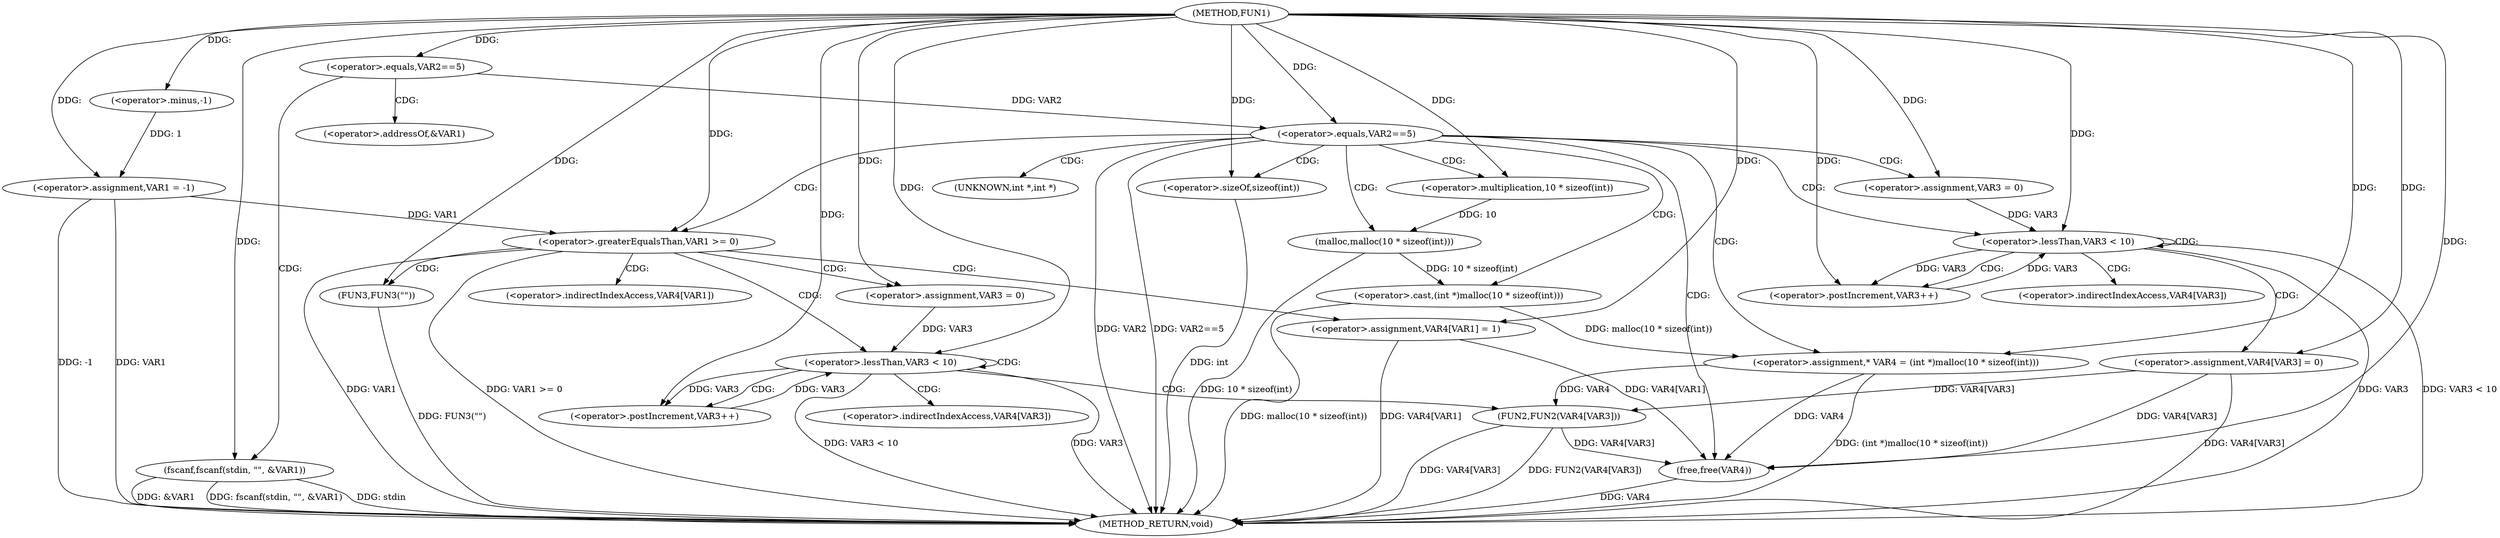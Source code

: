 digraph FUN1 {  
"1000100" [label = "(METHOD,FUN1)" ]
"1000179" [label = "(METHOD_RETURN,void)" ]
"1000103" [label = "(<operator>.assignment,VAR1 = -1)" ]
"1000105" [label = "(<operator>.minus,-1)" ]
"1000108" [label = "(<operator>.equals,VAR2==5)" ]
"1000112" [label = "(fscanf,fscanf(stdin, \"\", &VAR1))" ]
"1000118" [label = "(<operator>.equals,VAR2==5)" ]
"1000125" [label = "(<operator>.assignment,* VAR4 = (int *)malloc(10 * sizeof(int)))" ]
"1000127" [label = "(<operator>.cast,(int *)malloc(10 * sizeof(int)))" ]
"1000129" [label = "(malloc,malloc(10 * sizeof(int)))" ]
"1000130" [label = "(<operator>.multiplication,10 * sizeof(int))" ]
"1000132" [label = "(<operator>.sizeOf,sizeof(int))" ]
"1000135" [label = "(<operator>.assignment,VAR3 = 0)" ]
"1000138" [label = "(<operator>.lessThan,VAR3 < 10)" ]
"1000141" [label = "(<operator>.postIncrement,VAR3++)" ]
"1000144" [label = "(<operator>.assignment,VAR4[VAR3] = 0)" ]
"1000150" [label = "(<operator>.greaterEqualsThan,VAR1 >= 0)" ]
"1000154" [label = "(<operator>.assignment,VAR4[VAR1] = 1)" ]
"1000160" [label = "(<operator>.assignment,VAR3 = 0)" ]
"1000163" [label = "(<operator>.lessThan,VAR3 < 10)" ]
"1000166" [label = "(<operator>.postIncrement,VAR3++)" ]
"1000169" [label = "(FUN2,FUN2(VAR4[VAR3]))" ]
"1000175" [label = "(FUN3,FUN3(\"\"))" ]
"1000177" [label = "(free,free(VAR4))" ]
"1000115" [label = "(<operator>.addressOf,&VAR1)" ]
"1000128" [label = "(UNKNOWN,int *,int *)" ]
"1000145" [label = "(<operator>.indirectIndexAccess,VAR4[VAR3])" ]
"1000155" [label = "(<operator>.indirectIndexAccess,VAR4[VAR1])" ]
"1000170" [label = "(<operator>.indirectIndexAccess,VAR4[VAR3])" ]
  "1000177" -> "1000179"  [ label = "DDG: VAR4"] 
  "1000150" -> "1000179"  [ label = "DDG: VAR1"] 
  "1000169" -> "1000179"  [ label = "DDG: FUN2(VAR4[VAR3])"] 
  "1000103" -> "1000179"  [ label = "DDG: VAR1"] 
  "1000103" -> "1000179"  [ label = "DDG: -1"] 
  "1000112" -> "1000179"  [ label = "DDG: &VAR1"] 
  "1000125" -> "1000179"  [ label = "DDG: (int *)malloc(10 * sizeof(int))"] 
  "1000118" -> "1000179"  [ label = "DDG: VAR2==5"] 
  "1000144" -> "1000179"  [ label = "DDG: VAR4[VAR3]"] 
  "1000138" -> "1000179"  [ label = "DDG: VAR3 < 10"] 
  "1000118" -> "1000179"  [ label = "DDG: VAR2"] 
  "1000163" -> "1000179"  [ label = "DDG: VAR3 < 10"] 
  "1000175" -> "1000179"  [ label = "DDG: FUN3(\"\")"] 
  "1000129" -> "1000179"  [ label = "DDG: 10 * sizeof(int)"] 
  "1000163" -> "1000179"  [ label = "DDG: VAR3"] 
  "1000138" -> "1000179"  [ label = "DDG: VAR3"] 
  "1000127" -> "1000179"  [ label = "DDG: malloc(10 * sizeof(int))"] 
  "1000154" -> "1000179"  [ label = "DDG: VAR4[VAR1]"] 
  "1000132" -> "1000179"  [ label = "DDG: int"] 
  "1000112" -> "1000179"  [ label = "DDG: fscanf(stdin, \"\", &VAR1)"] 
  "1000112" -> "1000179"  [ label = "DDG: stdin"] 
  "1000169" -> "1000179"  [ label = "DDG: VAR4[VAR3]"] 
  "1000150" -> "1000179"  [ label = "DDG: VAR1 >= 0"] 
  "1000105" -> "1000103"  [ label = "DDG: 1"] 
  "1000100" -> "1000103"  [ label = "DDG: "] 
  "1000100" -> "1000105"  [ label = "DDG: "] 
  "1000100" -> "1000108"  [ label = "DDG: "] 
  "1000100" -> "1000112"  [ label = "DDG: "] 
  "1000108" -> "1000118"  [ label = "DDG: VAR2"] 
  "1000100" -> "1000118"  [ label = "DDG: "] 
  "1000127" -> "1000125"  [ label = "DDG: malloc(10 * sizeof(int))"] 
  "1000100" -> "1000125"  [ label = "DDG: "] 
  "1000129" -> "1000127"  [ label = "DDG: 10 * sizeof(int)"] 
  "1000130" -> "1000129"  [ label = "DDG: 10"] 
  "1000100" -> "1000130"  [ label = "DDG: "] 
  "1000100" -> "1000132"  [ label = "DDG: "] 
  "1000100" -> "1000135"  [ label = "DDG: "] 
  "1000141" -> "1000138"  [ label = "DDG: VAR3"] 
  "1000135" -> "1000138"  [ label = "DDG: VAR3"] 
  "1000100" -> "1000138"  [ label = "DDG: "] 
  "1000138" -> "1000141"  [ label = "DDG: VAR3"] 
  "1000100" -> "1000141"  [ label = "DDG: "] 
  "1000100" -> "1000144"  [ label = "DDG: "] 
  "1000103" -> "1000150"  [ label = "DDG: VAR1"] 
  "1000100" -> "1000150"  [ label = "DDG: "] 
  "1000100" -> "1000154"  [ label = "DDG: "] 
  "1000100" -> "1000160"  [ label = "DDG: "] 
  "1000166" -> "1000163"  [ label = "DDG: VAR3"] 
  "1000160" -> "1000163"  [ label = "DDG: VAR3"] 
  "1000100" -> "1000163"  [ label = "DDG: "] 
  "1000163" -> "1000166"  [ label = "DDG: VAR3"] 
  "1000100" -> "1000166"  [ label = "DDG: "] 
  "1000125" -> "1000169"  [ label = "DDG: VAR4"] 
  "1000144" -> "1000169"  [ label = "DDG: VAR4[VAR3]"] 
  "1000100" -> "1000175"  [ label = "DDG: "] 
  "1000125" -> "1000177"  [ label = "DDG: VAR4"] 
  "1000154" -> "1000177"  [ label = "DDG: VAR4[VAR1]"] 
  "1000144" -> "1000177"  [ label = "DDG: VAR4[VAR3]"] 
  "1000169" -> "1000177"  [ label = "DDG: VAR4[VAR3]"] 
  "1000100" -> "1000177"  [ label = "DDG: "] 
  "1000108" -> "1000112"  [ label = "CDG: "] 
  "1000108" -> "1000115"  [ label = "CDG: "] 
  "1000118" -> "1000125"  [ label = "CDG: "] 
  "1000118" -> "1000127"  [ label = "CDG: "] 
  "1000118" -> "1000128"  [ label = "CDG: "] 
  "1000118" -> "1000150"  [ label = "CDG: "] 
  "1000118" -> "1000135"  [ label = "CDG: "] 
  "1000118" -> "1000132"  [ label = "CDG: "] 
  "1000118" -> "1000129"  [ label = "CDG: "] 
  "1000118" -> "1000130"  [ label = "CDG: "] 
  "1000118" -> "1000177"  [ label = "CDG: "] 
  "1000118" -> "1000138"  [ label = "CDG: "] 
  "1000138" -> "1000141"  [ label = "CDG: "] 
  "1000138" -> "1000144"  [ label = "CDG: "] 
  "1000138" -> "1000145"  [ label = "CDG: "] 
  "1000138" -> "1000138"  [ label = "CDG: "] 
  "1000150" -> "1000163"  [ label = "CDG: "] 
  "1000150" -> "1000175"  [ label = "CDG: "] 
  "1000150" -> "1000155"  [ label = "CDG: "] 
  "1000150" -> "1000154"  [ label = "CDG: "] 
  "1000150" -> "1000160"  [ label = "CDG: "] 
  "1000163" -> "1000166"  [ label = "CDG: "] 
  "1000163" -> "1000169"  [ label = "CDG: "] 
  "1000163" -> "1000163"  [ label = "CDG: "] 
  "1000163" -> "1000170"  [ label = "CDG: "] 
}
